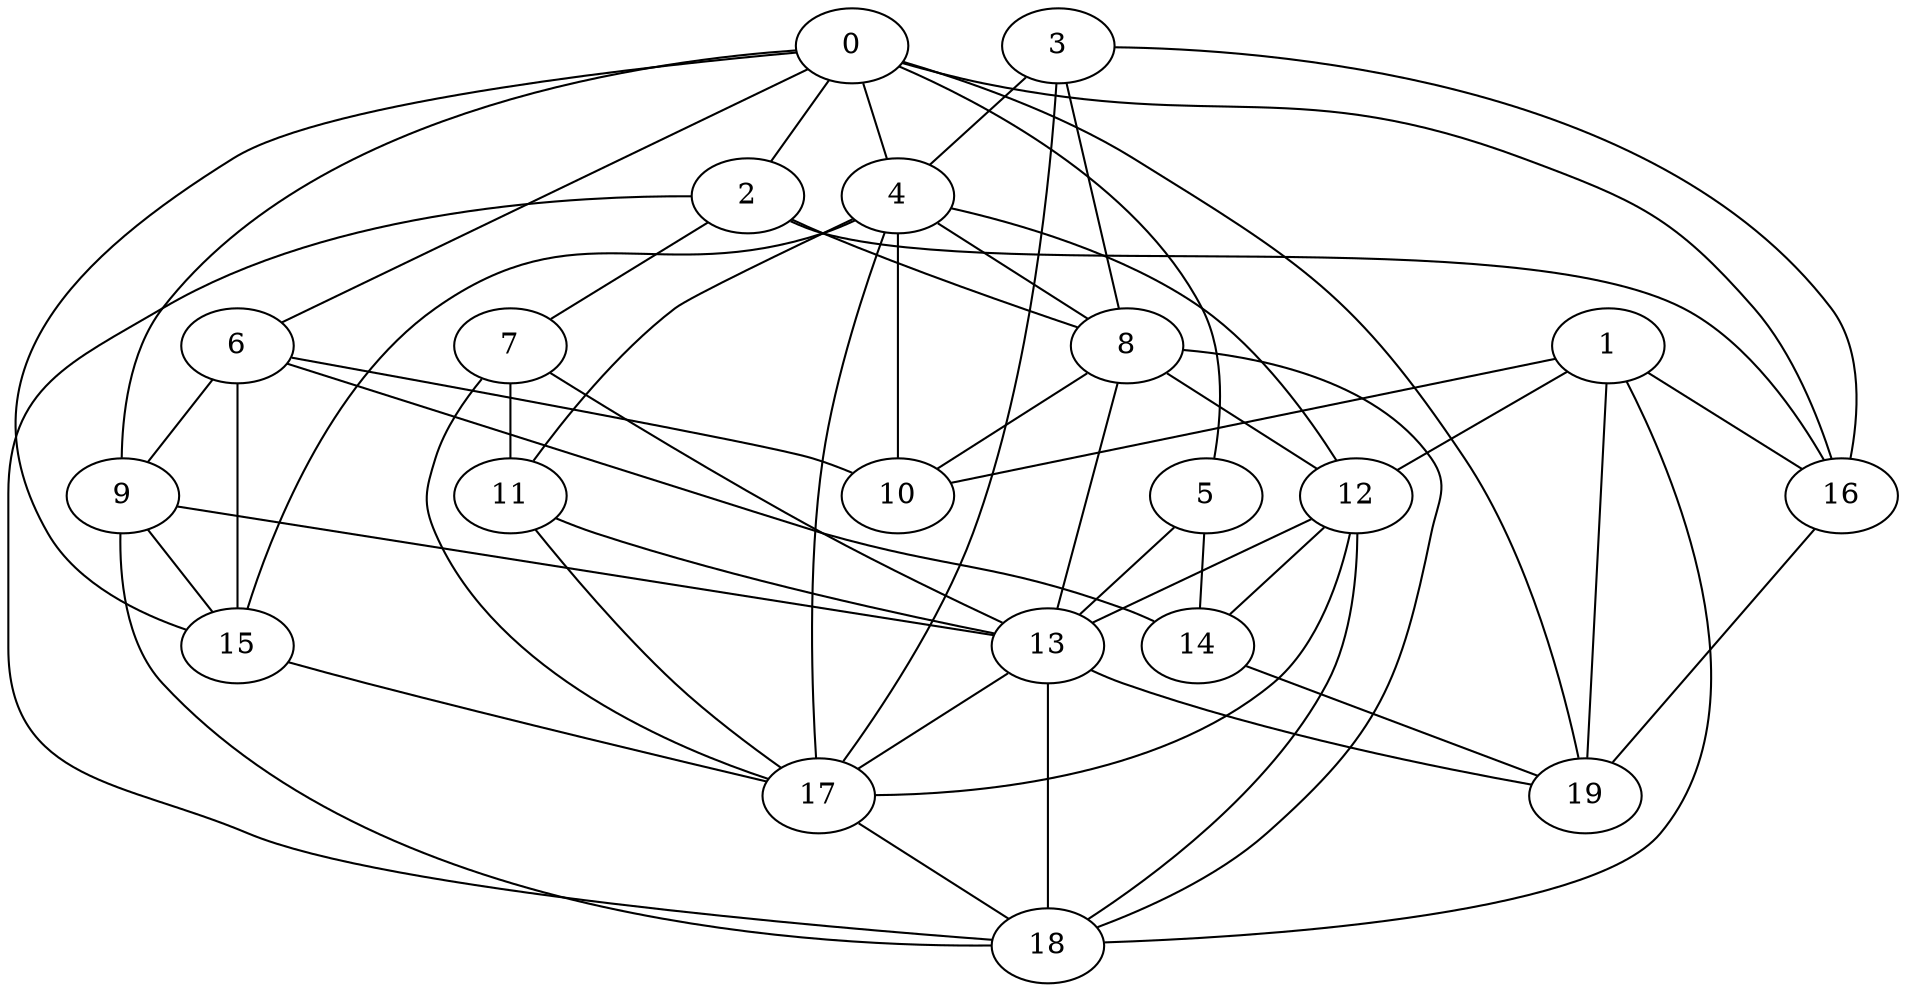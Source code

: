 
graph graphname {
    0 -- 2
0 -- 4
0 -- 5
0 -- 6
0 -- 9
0 -- 15
0 -- 16
0 -- 19
1 -- 16
1 -- 10
1 -- 19
1 -- 12
1 -- 18
2 -- 8
2 -- 18
2 -- 16
2 -- 7
3 -- 8
3 -- 17
3 -- 4
3 -- 16
4 -- 8
4 -- 10
4 -- 11
4 -- 12
4 -- 15
4 -- 17
5 -- 13
5 -- 14
6 -- 9
6 -- 10
6 -- 14
6 -- 15
7 -- 17
7 -- 11
7 -- 13
8 -- 10
8 -- 12
8 -- 13
8 -- 18
9 -- 18
9 -- 13
9 -- 15
11 -- 17
11 -- 13
12 -- 13
12 -- 14
12 -- 17
12 -- 18
13 -- 17
13 -- 18
13 -- 19
14 -- 19
15 -- 17
16 -- 19
17 -- 18

}
